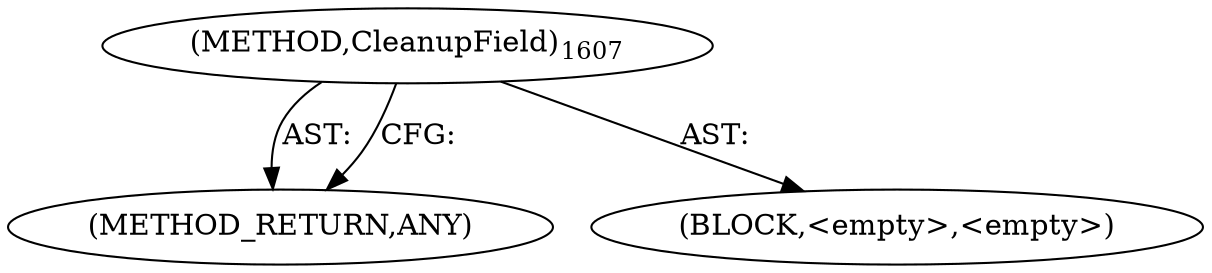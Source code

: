 digraph "CleanupField" {  
"100579" [label = <(METHOD,CleanupField)<SUB>1607</SUB>> ]
"100580" [label = <(METHOD_RETURN,ANY)> ]
"100581" [label = <(BLOCK,&lt;empty&gt;,&lt;empty&gt;)> ]
  "100579" -> "100580"  [ label = "AST: "] 
  "100579" -> "100581"  [ label = "AST: "] 
  "100579" -> "100580"  [ label = "CFG: "] 
}
